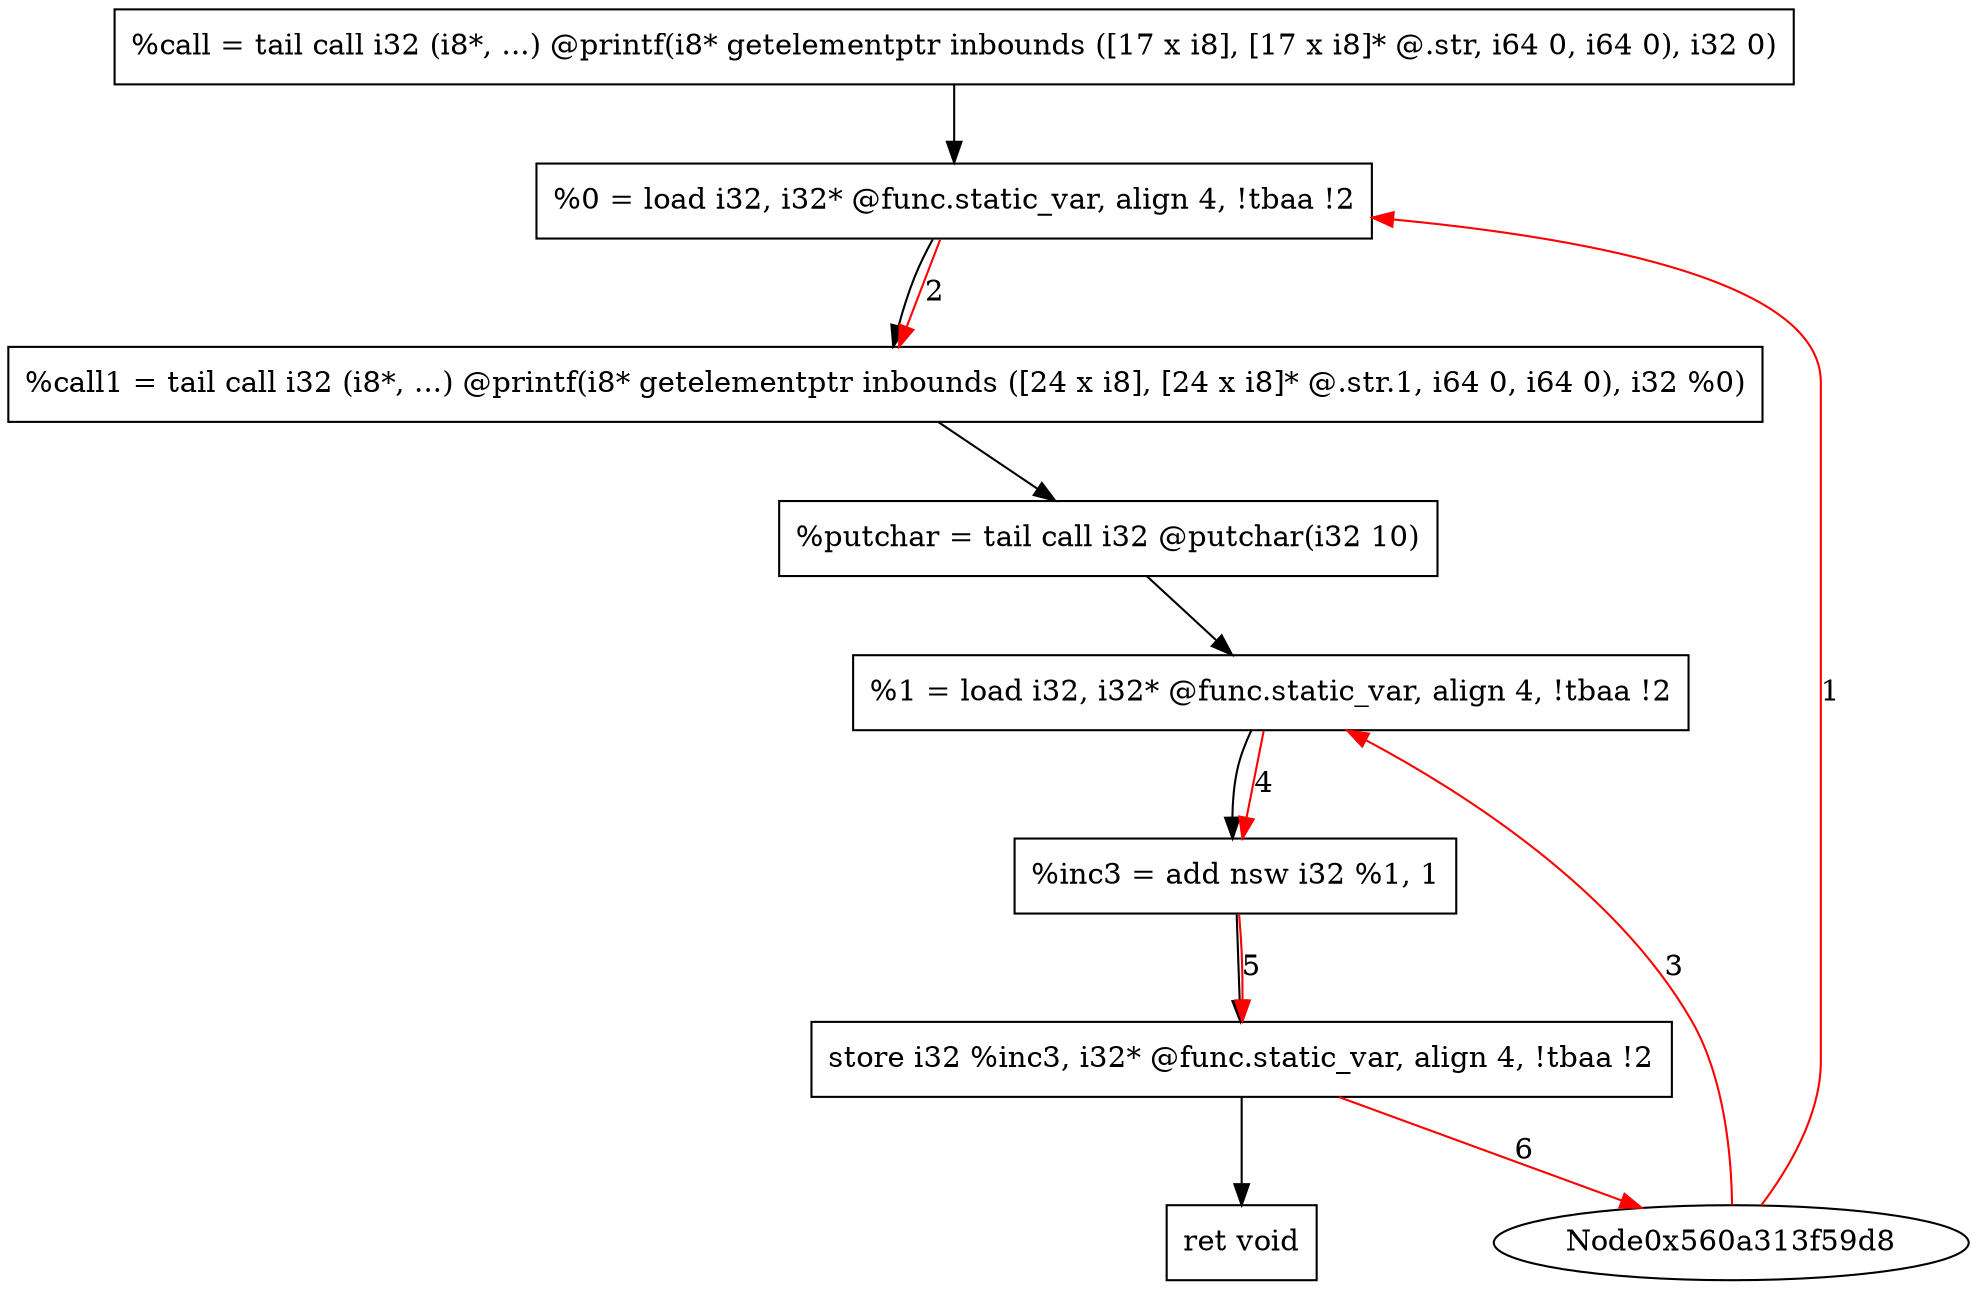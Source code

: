 digraph "CDFG for'func' function" {
	Node0x560a313f7e38[shape=record, label="  %call = tail call i32 (i8*, ...) @printf(i8* getelementptr inbounds ([17 x i8], [17 x i8]* @.str, i64 0, i64 0), i32 0)"]
	Node0x560a313f7f48[shape=record, label="  %0 = load i32, i32* @func.static_var, align 4, !tbaa !2"]
	Node0x560a313f8f48[shape=record, label="  %call1 = tail call i32 (i8*, ...) @printf(i8* getelementptr inbounds ([24 x i8], [24 x i8]* @.str.1, i64 0, i64 0), i32 %0)"]
	Node0x560a313f90d0[shape=record, label="  %putchar = tail call i32 @putchar(i32 10)"]
	Node0x560a313f91d8[shape=record, label="  %1 = load i32, i32* @func.static_var, align 4, !tbaa !2"]
	Node0x560a313f9880[shape=record, label="  %inc3 = add nsw i32 %1, 1"]
	Node0x560a313f9920[shape=record, label="  store i32 %inc3, i32* @func.static_var, align 4, !tbaa !2"]
	Node0x560a313f9970[shape=record, label="  ret void"]
	Node0x560a313f7e38 -> Node0x560a313f7f48
	Node0x560a313f7f48 -> Node0x560a313f8f48
	Node0x560a313f8f48 -> Node0x560a313f90d0
	Node0x560a313f90d0 -> Node0x560a313f91d8
	Node0x560a313f91d8 -> Node0x560a313f9880
	Node0x560a313f9880 -> Node0x560a313f9920
	Node0x560a313f9920 -> Node0x560a313f9970
edge [color=red]
	Node0x560a313f59d8 -> Node0x560a313f7f48[label="1"]
	Node0x560a313f7f48 -> Node0x560a313f8f48[label="2"]
	Node0x560a313f59d8 -> Node0x560a313f91d8[label="3"]
	Node0x560a313f91d8 -> Node0x560a313f9880[label="4"]
	Node0x560a313f9880 -> Node0x560a313f9920[label="5"]
	Node0x560a313f9920 -> Node0x560a313f59d8[label="6"]
}
